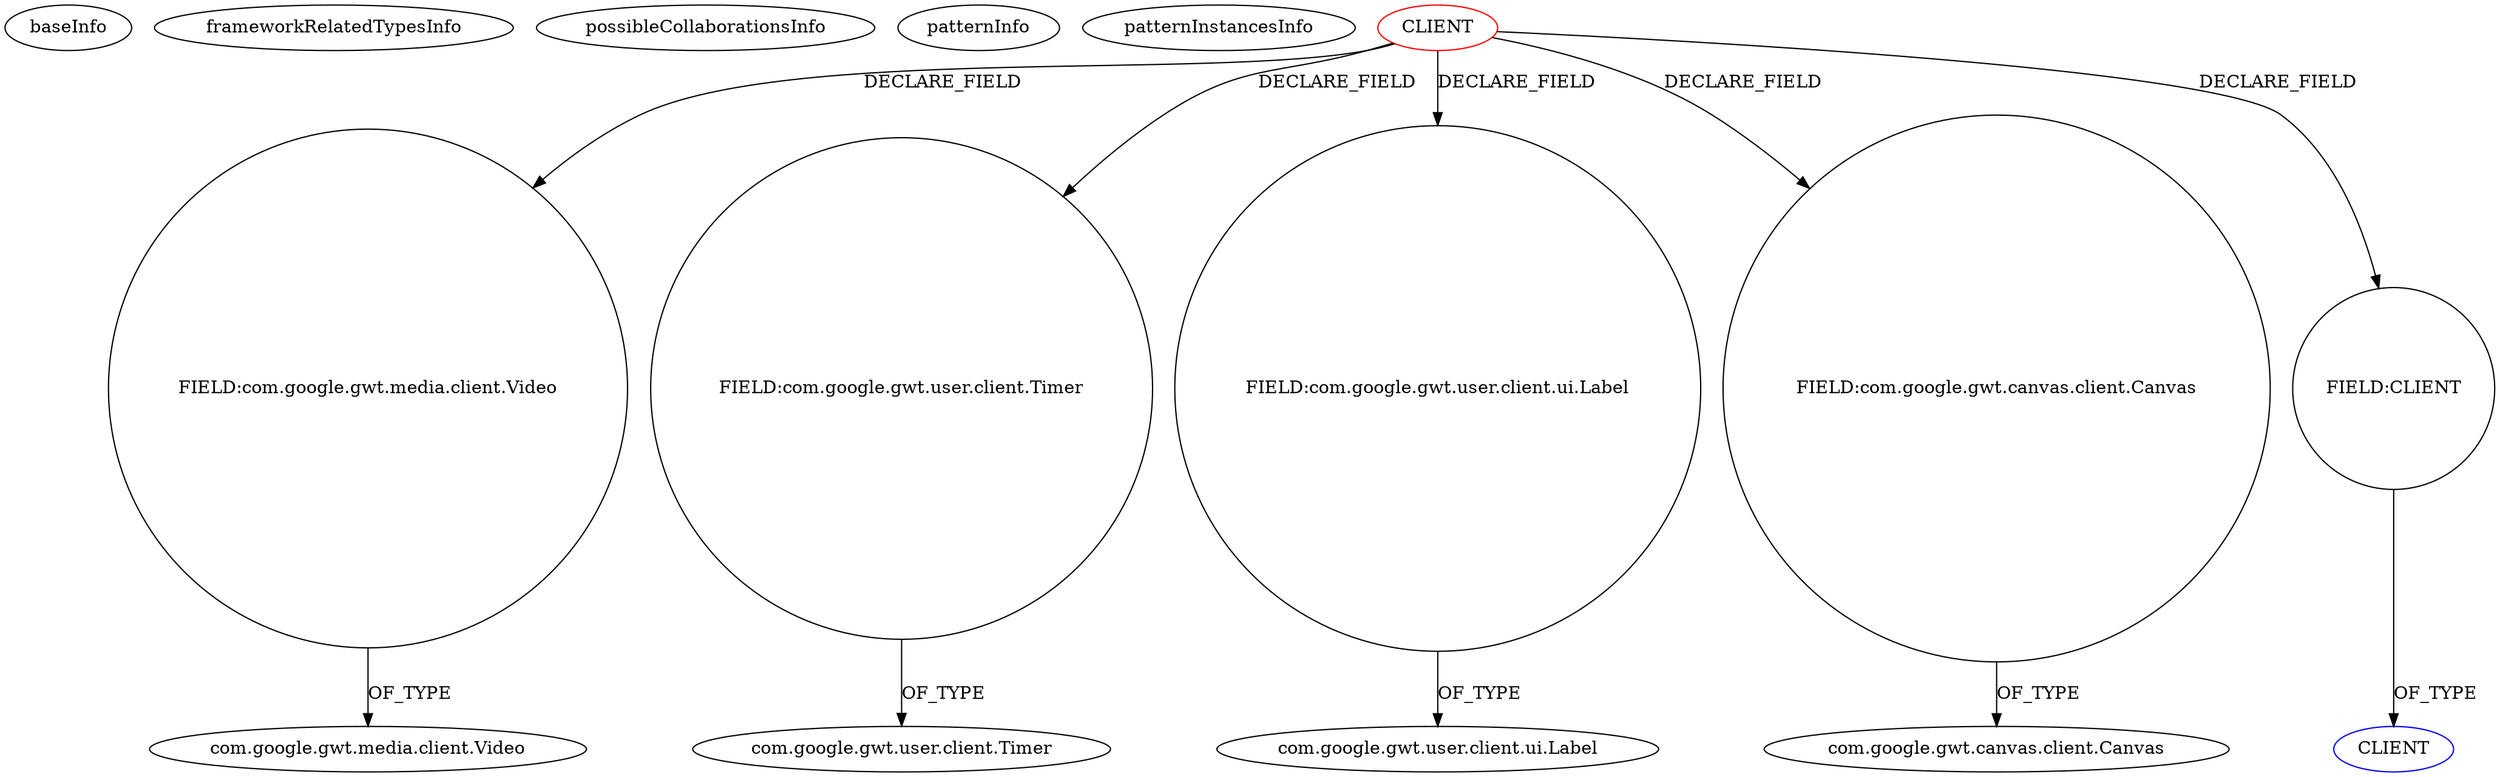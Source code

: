 digraph {
baseInfo[graphId=1896,category="pattern",isAnonymous=false,possibleRelation=false]
frameworkRelatedTypesInfo[]
possibleCollaborationsInfo[]
patternInfo[frequency=2.0,patternRootClient=0]
patternInstancesInfo[0="lambourg-WebGallery~/lambourg-WebGallery/WebGallery-master/client/src/com/lambourg/webgallery/client/pictureview/PictureView.java~PictureView~3541",1="henrikerola-FaceLogin~/henrikerola-FaceLogin/FaceLogin-master/src/main/java/com/github/henrikerola/facelogin/client/admin/TakePhoto.java~TakePhoto~1393"]
55[label="com.google.gwt.media.client.Video",vertexType="FRAMEWORK_CLASS_TYPE",isFrameworkType=false]
54[label="FIELD:com.google.gwt.media.client.Video",vertexType="FIELD_DECLARATION",isFrameworkType=false,shape=circle]
0[label="CLIENT",vertexType="ROOT_CLIENT_CLASS_DECLARATION",isFrameworkType=false,color=red]
20[label="FIELD:com.google.gwt.user.client.Timer",vertexType="FIELD_DECLARATION",isFrameworkType=false,shape=circle]
43[label="FIELD:com.google.gwt.user.client.ui.Label",vertexType="FIELD_DECLARATION",isFrameworkType=false,shape=circle]
4[label="FIELD:com.google.gwt.canvas.client.Canvas",vertexType="FIELD_DECLARATION",isFrameworkType=false,shape=circle]
24[label="FIELD:CLIENT",vertexType="FIELD_DECLARATION",isFrameworkType=false,shape=circle]
17[label="com.google.gwt.user.client.ui.Label",vertexType="FRAMEWORK_CLASS_TYPE",isFrameworkType=false]
14[label="com.google.gwt.user.client.Timer",vertexType="FRAMEWORK_CLASS_TYPE",isFrameworkType=false]
5[label="com.google.gwt.canvas.client.Canvas",vertexType="FRAMEWORK_CLASS_TYPE",isFrameworkType=false]
25[label="CLIENT",vertexType="REFERENCE_CLIENT_CLASS_DECLARATION",isFrameworkType=false,color=blue]
0->4[label="DECLARE_FIELD"]
43->17[label="OF_TYPE"]
54->55[label="OF_TYPE"]
20->14[label="OF_TYPE"]
24->25[label="OF_TYPE"]
4->5[label="OF_TYPE"]
0->43[label="DECLARE_FIELD"]
0->20[label="DECLARE_FIELD"]
0->24[label="DECLARE_FIELD"]
0->54[label="DECLARE_FIELD"]
}
